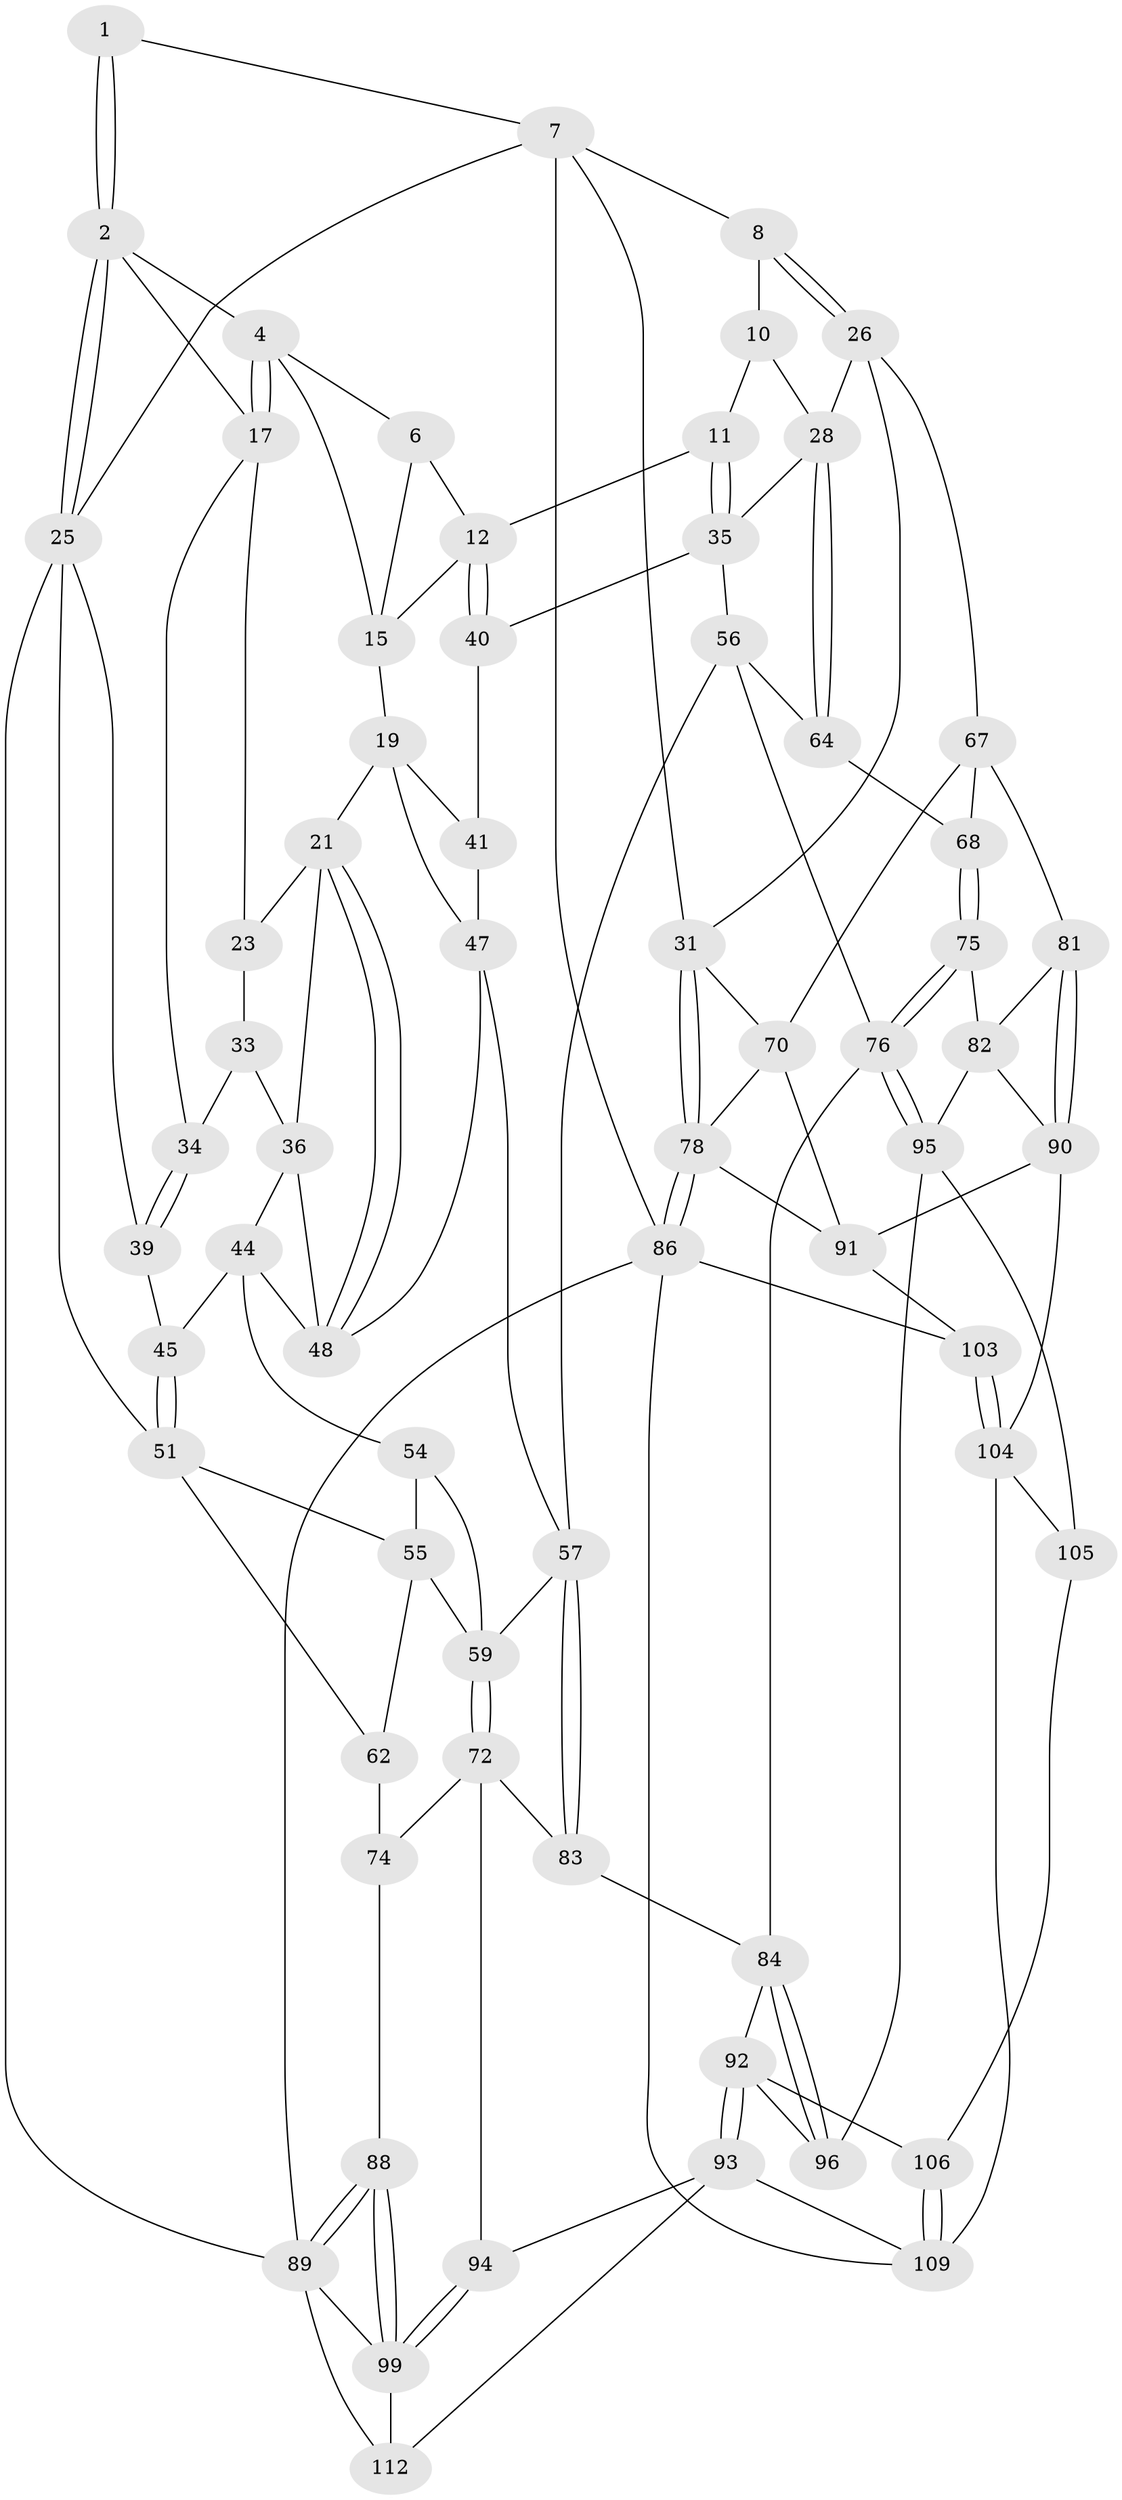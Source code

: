 // Generated by graph-tools (version 1.1) at 2025/24/03/03/25 07:24:34]
// undirected, 66 vertices, 145 edges
graph export_dot {
graph [start="1"]
  node [color=gray90,style=filled];
  1 [pos="+0.33594497263900874+0"];
  2 [pos="+0+0",super="+3"];
  4 [pos="+0.14766769977484454+0.10522343930035279",super="+5"];
  6 [pos="+0.31686406993404387+0",super="+14"];
  7 [pos="+0.7492748467555257+0",super="+24"];
  8 [pos="+0.7217983441426694+0",super="+9"];
  10 [pos="+0.5338190668748816+0.12611691386454232",super="+30"];
  11 [pos="+0.5268177160415622+0.1330087354592113"];
  12 [pos="+0.423107605034326+0.17501144560727402",super="+13"];
  15 [pos="+0.25939567196603763+0.14748141861349834",super="+16"];
  17 [pos="+0.16162479088870357+0.18183264167105803",super="+18"];
  19 [pos="+0.30543363931079776+0.2175559583274521",super="+20"];
  21 [pos="+0.2756443285086987+0.23893432306127477",super="+22"];
  23 [pos="+0.17021545494005047+0.2029939732977461"];
  25 [pos="+0+0",super="+38"];
  26 [pos="+0.7823483425628641+0.31562346910670463",super="+27"];
  28 [pos="+0.6969288794457886+0.3568679417959288",super="+29"];
  31 [pos="+1+0.3460750364293018",super="+32"];
  33 [pos="+0.13773796251785744+0.2320752423412283"];
  34 [pos="+0.05029023914764482+0.22911444565608297"];
  35 [pos="+0.5914120525943062+0.3629891337118666",super="+42"];
  36 [pos="+0.17157332667283773+0.3122918845262613",super="+37"];
  39 [pos="+0.03514256105483399+0.24534469123354388"];
  40 [pos="+0.4182447902646588+0.1813419430174488",super="+43"];
  41 [pos="+0.3231845042539095+0.21656148136547862",super="+46"];
  44 [pos="+0.1499445659017475+0.32321704884358093",super="+53"];
  45 [pos="+0.1268769797867974+0.3236420511691186"];
  47 [pos="+0.34806887879936715+0.4194073738269947",super="+50"];
  48 [pos="+0.26351223101487237+0.36138094101067375",super="+49"];
  51 [pos="+0.03117600831166281+0.41234757899826074",super="+52"];
  54 [pos="+0.171731069589382+0.44548060450101923"];
  55 [pos="+0.038566109601964875+0.41836111961762407",super="+61"];
  56 [pos="+0.5225068191157916+0.4354228386599281",super="+66"];
  57 [pos="+0.34943835914903437+0.4849097665205148",super="+58"];
  59 [pos="+0.1903875116283188+0.4680631092822489",super="+60"];
  62 [pos="+0.07470378198419063+0.5345989390275439",super="+63"];
  64 [pos="+0.6769320056867301+0.4417326792863208",super="+65"];
  67 [pos="+0.7592504521842642+0.508124238937969",super="+71"];
  68 [pos="+0.698500724015904+0.5648578581464796",super="+69"];
  70 [pos="+0.9719102703572233+0.4196685468171553",super="+80"];
  72 [pos="+0.1624638100743416+0.5922210343811614",super="+73"];
  74 [pos="+0.11689614529590431+0.5912080786076276",super="+87"];
  75 [pos="+0.6997756153578353+0.5850315773308425"];
  76 [pos="+0.6279420889020004+0.6494965184853247",super="+77"];
  78 [pos="+1+0.6660683525522929",super="+79"];
  81 [pos="+0.8325295382929809+0.6078299649029049"];
  82 [pos="+0.7756425476587983+0.6248911303977438",super="+97"];
  83 [pos="+0.3497965609693705+0.5446242432212581"];
  84 [pos="+0.5276572099144405+0.6046316758954032",super="+85"];
  86 [pos="+1+1",super="+108"];
  88 [pos="+0+0.7278598121858325"];
  89 [pos="+0+1",super="+114"];
  90 [pos="+0.8576327458281778+0.64185345465006",super="+100"];
  91 [pos="+0.8989424672333528+0.6577233327999225",super="+102"];
  92 [pos="+0.33320039590032696+0.7257051521685736",super="+101"];
  93 [pos="+0.22528054032219522+0.7738036883357532",super="+111"];
  94 [pos="+0.1630113783970927+0.7670501363785791"];
  95 [pos="+0.63645244952643+0.6810995524922029",super="+98"];
  96 [pos="+0.5064230515979418+0.6891208509892506"];
  99 [pos="+0.1231441744083078+0.7853490968588552",super="+113"];
  103 [pos="+0.9340219511562522+1"];
  104 [pos="+0.8332923778483002+0.9365619244536182",super="+107"];
  105 [pos="+0.5887496565835547+0.7723022531917467"];
  106 [pos="+0.4661246919618505+0.7971459341055399"];
  109 [pos="+0.47733513508326353+0.9527658705356377",super="+110"];
  112 [pos="+0.18726003511380487+1"];
  1 -- 2;
  1 -- 2;
  1 -- 7;
  2 -- 25;
  2 -- 25;
  2 -- 4;
  2 -- 17;
  4 -- 17;
  4 -- 17;
  4 -- 6;
  4 -- 15;
  6 -- 15;
  6 -- 12;
  7 -- 8;
  7 -- 25;
  7 -- 31;
  7 -- 86;
  8 -- 26;
  8 -- 26;
  8 -- 10 [weight=2];
  10 -- 11;
  10 -- 28;
  11 -- 12;
  11 -- 35;
  11 -- 35;
  12 -- 40;
  12 -- 40;
  12 -- 15;
  15 -- 19;
  17 -- 23;
  17 -- 34;
  19 -- 41;
  19 -- 21;
  19 -- 47;
  21 -- 48;
  21 -- 48;
  21 -- 36;
  21 -- 23;
  23 -- 33;
  25 -- 89;
  25 -- 39;
  25 -- 51;
  26 -- 67;
  26 -- 28;
  26 -- 31;
  28 -- 64;
  28 -- 64;
  28 -- 35;
  31 -- 78;
  31 -- 78;
  31 -- 70;
  33 -- 34;
  33 -- 36;
  34 -- 39;
  34 -- 39;
  35 -- 40;
  35 -- 56;
  36 -- 48;
  36 -- 44;
  39 -- 45;
  40 -- 41 [weight=2];
  41 -- 47;
  44 -- 45;
  44 -- 48;
  44 -- 54;
  45 -- 51;
  45 -- 51;
  47 -- 48;
  47 -- 57;
  51 -- 55;
  51 -- 62;
  54 -- 55;
  54 -- 59;
  55 -- 59;
  55 -- 62;
  56 -- 57;
  56 -- 64;
  56 -- 76;
  57 -- 83;
  57 -- 83;
  57 -- 59;
  59 -- 72;
  59 -- 72;
  62 -- 74 [weight=2];
  64 -- 68 [weight=2];
  67 -- 68;
  67 -- 81;
  67 -- 70;
  68 -- 75;
  68 -- 75;
  70 -- 91;
  70 -- 78;
  72 -- 83;
  72 -- 74;
  72 -- 94;
  74 -- 88;
  75 -- 76;
  75 -- 76;
  75 -- 82;
  76 -- 95;
  76 -- 95;
  76 -- 84;
  78 -- 86;
  78 -- 86;
  78 -- 91;
  81 -- 82;
  81 -- 90;
  81 -- 90;
  82 -- 90;
  82 -- 95;
  83 -- 84;
  84 -- 96;
  84 -- 96;
  84 -- 92;
  86 -- 89;
  86 -- 109;
  86 -- 103;
  88 -- 89;
  88 -- 89;
  88 -- 99;
  88 -- 99;
  89 -- 112;
  89 -- 99;
  90 -- 91;
  90 -- 104;
  91 -- 103;
  92 -- 93;
  92 -- 93;
  92 -- 96;
  92 -- 106;
  93 -- 94;
  93 -- 112;
  93 -- 109;
  94 -- 99;
  94 -- 99;
  95 -- 96;
  95 -- 105;
  99 -- 112;
  103 -- 104;
  103 -- 104;
  104 -- 105;
  104 -- 109;
  105 -- 106;
  106 -- 109;
  106 -- 109;
}
